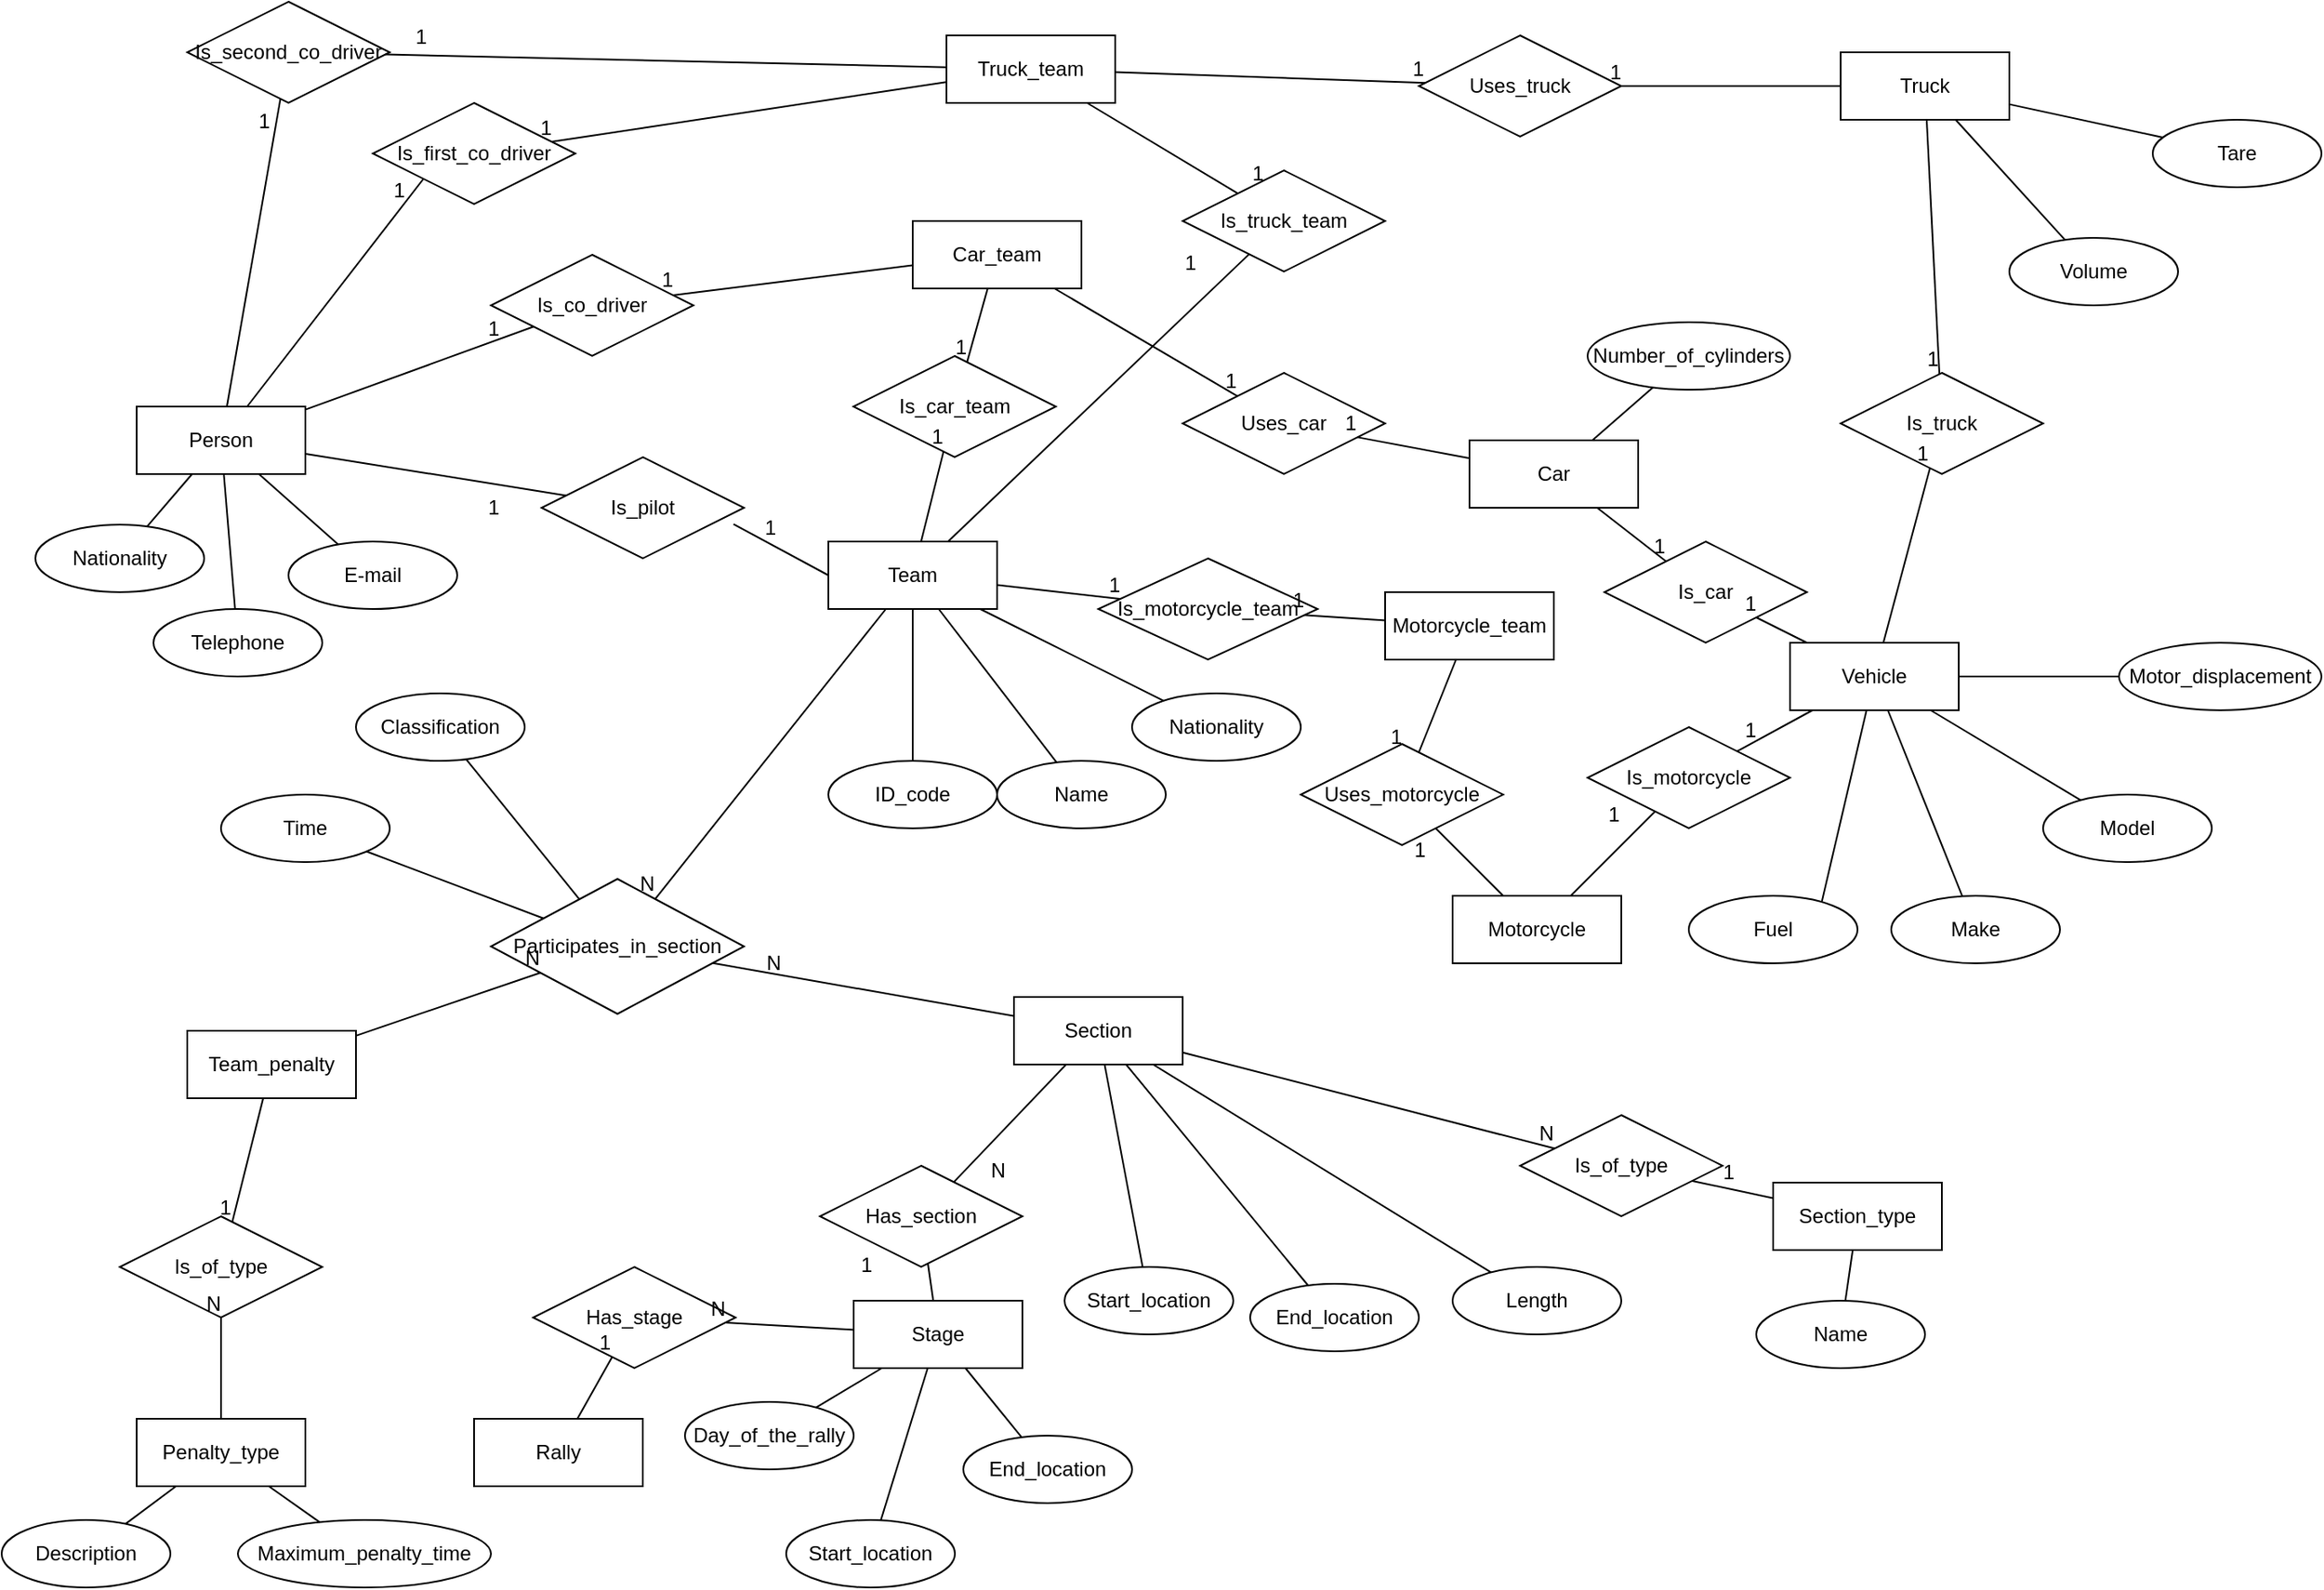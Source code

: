 <mxfile version="20.5.1" type="device"><diagram id="R2lEEEUBdFMjLlhIrx00" name="Page-1"><mxGraphModel dx="2420" dy="1057" grid="1" gridSize="10" guides="1" tooltips="1" connect="1" arrows="1" fold="1" page="1" pageScale="1" pageWidth="850" pageHeight="1100" math="0" shadow="0" extFonts="Permanent Marker^https://fonts.googleapis.com/css?family=Permanent+Marker"><root><mxCell id="0"/><mxCell id="1" parent="0"/><mxCell id="WvbXsE4TF2cSyvyN0HHQ-4" value="Team" style="whiteSpace=wrap;html=1;align=center;" parent="1" vertex="1"><mxGeometry x="-360" y="350" width="100" height="40" as="geometry"/></mxCell><mxCell id="WvbXsE4TF2cSyvyN0HHQ-5" value="ID_code" style="ellipse;whiteSpace=wrap;html=1;align=center;" parent="1" vertex="1"><mxGeometry x="-360" y="480" width="100" height="40" as="geometry"/></mxCell><mxCell id="WvbXsE4TF2cSyvyN0HHQ-6" value="" style="endArrow=none;html=1;rounded=0;" parent="1" source="WvbXsE4TF2cSyvyN0HHQ-4" target="WvbXsE4TF2cSyvyN0HHQ-5" edge="1"><mxGeometry relative="1" as="geometry"><mxPoint x="-284.85" y="480" as="sourcePoint"/><mxPoint x="-429.997" y="590.903" as="targetPoint"/></mxGeometry></mxCell><mxCell id="WvbXsE4TF2cSyvyN0HHQ-7" value="Name" style="ellipse;whiteSpace=wrap;html=1;align=center;" parent="1" vertex="1"><mxGeometry x="-260" y="480" width="100" height="40" as="geometry"/></mxCell><mxCell id="WvbXsE4TF2cSyvyN0HHQ-8" value="Nationality" style="ellipse;whiteSpace=wrap;html=1;align=center;" parent="1" vertex="1"><mxGeometry x="-180" y="440" width="100" height="40" as="geometry"/></mxCell><mxCell id="WvbXsE4TF2cSyvyN0HHQ-9" value="" style="endArrow=none;html=1;rounded=0;" parent="1" source="WvbXsE4TF2cSyvyN0HHQ-4" target="WvbXsE4TF2cSyvyN0HHQ-7" edge="1"><mxGeometry relative="1" as="geometry"><mxPoint x="-94.85" y="530" as="sourcePoint"/><mxPoint x="65.15" y="530" as="targetPoint"/></mxGeometry></mxCell><mxCell id="WvbXsE4TF2cSyvyN0HHQ-10" value="" style="endArrow=none;html=1;rounded=0;" parent="1" source="WvbXsE4TF2cSyvyN0HHQ-4" target="WvbXsE4TF2cSyvyN0HHQ-8" edge="1"><mxGeometry relative="1" as="geometry"><mxPoint x="-94.85" y="530" as="sourcePoint"/><mxPoint x="-96.303" y="591.934" as="targetPoint"/></mxGeometry></mxCell><mxCell id="WvbXsE4TF2cSyvyN0HHQ-20" value="Vehicle" style="whiteSpace=wrap;html=1;align=center;" parent="1" vertex="1"><mxGeometry x="210" y="410" width="100" height="40" as="geometry"/></mxCell><mxCell id="WvbXsE4TF2cSyvyN0HHQ-21" value="Make" style="ellipse;whiteSpace=wrap;html=1;align=center;" parent="1" vertex="1"><mxGeometry x="270" y="560" width="100" height="40" as="geometry"/></mxCell><mxCell id="WvbXsE4TF2cSyvyN0HHQ-23" value="Model" style="ellipse;whiteSpace=wrap;html=1;align=center;" parent="1" vertex="1"><mxGeometry x="360" y="500" width="100" height="40" as="geometry"/></mxCell><mxCell id="WvbXsE4TF2cSyvyN0HHQ-24" value="Motor_displacement" style="ellipse;whiteSpace=wrap;html=1;align=center;" parent="1" vertex="1"><mxGeometry x="405" y="410" width="120" height="40" as="geometry"/></mxCell><mxCell id="WvbXsE4TF2cSyvyN0HHQ-26" value="Fuel&lt;br&gt;" style="ellipse;whiteSpace=wrap;html=1;align=center;" parent="1" vertex="1"><mxGeometry x="150" y="560" width="100" height="40" as="geometry"/></mxCell><mxCell id="WvbXsE4TF2cSyvyN0HHQ-28" value="" style="endArrow=none;html=1;rounded=0;exitX=0.789;exitY=0.083;exitDx=0;exitDy=0;exitPerimeter=0;" parent="1" source="WvbXsE4TF2cSyvyN0HHQ-26" target="WvbXsE4TF2cSyvyN0HHQ-20" edge="1"><mxGeometry relative="1" as="geometry"><mxPoint x="-415.15" y="610" as="sourcePoint"/><mxPoint x="-365.15" y="720" as="targetPoint"/></mxGeometry></mxCell><mxCell id="WvbXsE4TF2cSyvyN0HHQ-29" value="" style="endArrow=none;html=1;rounded=0;" parent="1" source="WvbXsE4TF2cSyvyN0HHQ-20" target="WvbXsE4TF2cSyvyN0HHQ-21" edge="1"><mxGeometry relative="1" as="geometry"><mxPoint x="-415.15" y="610" as="sourcePoint"/><mxPoint x="-255.15" y="610" as="targetPoint"/></mxGeometry></mxCell><mxCell id="WvbXsE4TF2cSyvyN0HHQ-31" value="" style="endArrow=none;html=1;rounded=0;" parent="1" source="WvbXsE4TF2cSyvyN0HHQ-20" target="WvbXsE4TF2cSyvyN0HHQ-23" edge="1"><mxGeometry relative="1" as="geometry"><mxPoint x="-415.15" y="610" as="sourcePoint"/><mxPoint x="-255.15" y="610" as="targetPoint"/></mxGeometry></mxCell><mxCell id="WvbXsE4TF2cSyvyN0HHQ-33" value="" style="endArrow=none;html=1;rounded=0;" parent="1" source="WvbXsE4TF2cSyvyN0HHQ-20" target="WvbXsE4TF2cSyvyN0HHQ-24" edge="1"><mxGeometry relative="1" as="geometry"><mxPoint x="-415.15" y="610" as="sourcePoint"/><mxPoint x="-255.15" y="610" as="targetPoint"/></mxGeometry></mxCell><mxCell id="WvbXsE4TF2cSyvyN0HHQ-39" value="Truck" style="whiteSpace=wrap;html=1;align=center;" parent="1" vertex="1"><mxGeometry x="240" y="60" width="100" height="40" as="geometry"/></mxCell><mxCell id="WvbXsE4TF2cSyvyN0HHQ-40" value="Tare" style="ellipse;whiteSpace=wrap;html=1;align=center;" parent="1" vertex="1"><mxGeometry x="425" y="100" width="100" height="40" as="geometry"/></mxCell><mxCell id="WvbXsE4TF2cSyvyN0HHQ-41" value="Volume" style="ellipse;whiteSpace=wrap;html=1;align=center;" parent="1" vertex="1"><mxGeometry x="340" y="170" width="100" height="40" as="geometry"/></mxCell><mxCell id="WvbXsE4TF2cSyvyN0HHQ-42" value="" style="endArrow=none;html=1;rounded=0;" parent="1" source="WvbXsE4TF2cSyvyN0HHQ-39" target="WvbXsE4TF2cSyvyN0HHQ-40" edge="1"><mxGeometry relative="1" as="geometry"><mxPoint x="-160" y="610" as="sourcePoint"/><mxPoint y="610" as="targetPoint"/></mxGeometry></mxCell><mxCell id="WvbXsE4TF2cSyvyN0HHQ-43" value="" style="endArrow=none;html=1;rounded=0;" parent="1" source="WvbXsE4TF2cSyvyN0HHQ-41" target="WvbXsE4TF2cSyvyN0HHQ-39" edge="1"><mxGeometry relative="1" as="geometry"><mxPoint x="-160" y="610" as="sourcePoint"/><mxPoint y="610" as="targetPoint"/></mxGeometry></mxCell><mxCell id="WvbXsE4TF2cSyvyN0HHQ-44" value="Car" style="whiteSpace=wrap;html=1;align=center;" parent="1" vertex="1"><mxGeometry x="20" y="290" width="100" height="40" as="geometry"/></mxCell><mxCell id="WvbXsE4TF2cSyvyN0HHQ-45" value="Number_of_cylinders" style="ellipse;whiteSpace=wrap;html=1;align=center;" parent="1" vertex="1"><mxGeometry x="90" y="220" width="120" height="40" as="geometry"/></mxCell><mxCell id="WvbXsE4TF2cSyvyN0HHQ-47" value="" style="endArrow=none;html=1;rounded=0;" parent="1" source="WvbXsE4TF2cSyvyN0HHQ-44" target="WvbXsE4TF2cSyvyN0HHQ-45" edge="1"><mxGeometry relative="1" as="geometry"><mxPoint x="-940" y="600" as="sourcePoint"/><mxPoint x="-780" y="600" as="targetPoint"/></mxGeometry></mxCell><mxCell id="WvbXsE4TF2cSyvyN0HHQ-48" value="Is_car" style="shape=rhombus;perimeter=rhombusPerimeter;whiteSpace=wrap;html=1;align=center;" parent="1" vertex="1"><mxGeometry x="100" y="350" width="120" height="60" as="geometry"/></mxCell><mxCell id="WvbXsE4TF2cSyvyN0HHQ-52" value="" style="endArrow=none;html=1;rounded=0;" parent="1" source="WvbXsE4TF2cSyvyN0HHQ-20" target="WvbXsE4TF2cSyvyN0HHQ-48" edge="1"><mxGeometry relative="1" as="geometry"><mxPoint x="-420" y="690" as="sourcePoint"/><mxPoint x="-260" y="690" as="targetPoint"/></mxGeometry></mxCell><mxCell id="WvbXsE4TF2cSyvyN0HHQ-53" value="1" style="resizable=0;html=1;align=right;verticalAlign=bottom;" parent="WvbXsE4TF2cSyvyN0HHQ-52" connectable="0" vertex="1"><mxGeometry x="1" relative="1" as="geometry"/></mxCell><mxCell id="WvbXsE4TF2cSyvyN0HHQ-54" value="" style="endArrow=none;html=1;rounded=0;" parent="1" source="WvbXsE4TF2cSyvyN0HHQ-44" target="WvbXsE4TF2cSyvyN0HHQ-48" edge="1"><mxGeometry relative="1" as="geometry"><mxPoint x="-420" y="690" as="sourcePoint"/><mxPoint x="-600" y="730" as="targetPoint"/></mxGeometry></mxCell><mxCell id="WvbXsE4TF2cSyvyN0HHQ-55" value="1" style="resizable=0;html=1;align=right;verticalAlign=bottom;" parent="WvbXsE4TF2cSyvyN0HHQ-54" connectable="0" vertex="1"><mxGeometry x="1" relative="1" as="geometry"/></mxCell><mxCell id="WvbXsE4TF2cSyvyN0HHQ-58" value="Is_truck" style="shape=rhombus;perimeter=rhombusPerimeter;whiteSpace=wrap;html=1;align=center;" parent="1" vertex="1"><mxGeometry x="240" y="250" width="120" height="60" as="geometry"/></mxCell><mxCell id="WvbXsE4TF2cSyvyN0HHQ-59" value="" style="endArrow=none;html=1;rounded=0;" parent="1" source="WvbXsE4TF2cSyvyN0HHQ-20" target="WvbXsE4TF2cSyvyN0HHQ-58" edge="1"><mxGeometry relative="1" as="geometry"><mxPoint x="-420" y="690" as="sourcePoint"/><mxPoint x="-260" y="690" as="targetPoint"/></mxGeometry></mxCell><mxCell id="WvbXsE4TF2cSyvyN0HHQ-60" value="1" style="resizable=0;html=1;align=right;verticalAlign=bottom;" parent="WvbXsE4TF2cSyvyN0HHQ-59" connectable="0" vertex="1"><mxGeometry x="1" relative="1" as="geometry"/></mxCell><mxCell id="WvbXsE4TF2cSyvyN0HHQ-61" value="" style="endArrow=none;html=1;rounded=0;" parent="1" source="WvbXsE4TF2cSyvyN0HHQ-39" target="WvbXsE4TF2cSyvyN0HHQ-58" edge="1"><mxGeometry relative="1" as="geometry"><mxPoint x="-420" y="690" as="sourcePoint"/><mxPoint x="-260" y="690" as="targetPoint"/></mxGeometry></mxCell><mxCell id="WvbXsE4TF2cSyvyN0HHQ-62" value="1" style="resizable=0;html=1;align=right;verticalAlign=bottom;" parent="WvbXsE4TF2cSyvyN0HHQ-61" connectable="0" vertex="1"><mxGeometry x="1" relative="1" as="geometry"/></mxCell><mxCell id="WvbXsE4TF2cSyvyN0HHQ-63" value="Person" style="whiteSpace=wrap;html=1;align=center;" parent="1" vertex="1"><mxGeometry x="-770" y="270" width="100" height="40" as="geometry"/></mxCell><mxCell id="WvbXsE4TF2cSyvyN0HHQ-64" value="Nationality" style="ellipse;whiteSpace=wrap;html=1;align=center;" parent="1" vertex="1"><mxGeometry x="-830" y="340" width="100" height="40" as="geometry"/></mxCell><mxCell id="WvbXsE4TF2cSyvyN0HHQ-65" value="Telephone" style="ellipse;whiteSpace=wrap;html=1;align=center;" parent="1" vertex="1"><mxGeometry x="-760" y="390" width="100" height="40" as="geometry"/></mxCell><mxCell id="WvbXsE4TF2cSyvyN0HHQ-66" value="E-mail" style="ellipse;whiteSpace=wrap;html=1;align=center;" parent="1" vertex="1"><mxGeometry x="-680" y="350" width="100" height="40" as="geometry"/></mxCell><mxCell id="WvbXsE4TF2cSyvyN0HHQ-67" value="" style="endArrow=none;html=1;rounded=0;" parent="1" source="WvbXsE4TF2cSyvyN0HHQ-63" target="WvbXsE4TF2cSyvyN0HHQ-64" edge="1"><mxGeometry relative="1" as="geometry"><mxPoint x="-420" y="690" as="sourcePoint"/><mxPoint x="-260" y="690" as="targetPoint"/></mxGeometry></mxCell><mxCell id="WvbXsE4TF2cSyvyN0HHQ-68" value="" style="endArrow=none;html=1;rounded=0;" parent="1" source="WvbXsE4TF2cSyvyN0HHQ-63" target="WvbXsE4TF2cSyvyN0HHQ-65" edge="1"><mxGeometry relative="1" as="geometry"><mxPoint x="-420" y="690" as="sourcePoint"/><mxPoint x="-260" y="690" as="targetPoint"/></mxGeometry></mxCell><mxCell id="WvbXsE4TF2cSyvyN0HHQ-71" value="" style="endArrow=none;html=1;rounded=0;" parent="1" source="WvbXsE4TF2cSyvyN0HHQ-63" target="WvbXsE4TF2cSyvyN0HHQ-66" edge="1"><mxGeometry relative="1" as="geometry"><mxPoint x="-420" y="690" as="sourcePoint"/><mxPoint x="-260" y="690" as="targetPoint"/></mxGeometry></mxCell><mxCell id="WvbXsE4TF2cSyvyN0HHQ-72" value="Is_pilot" style="shape=rhombus;perimeter=rhombusPerimeter;whiteSpace=wrap;html=1;align=center;" parent="1" vertex="1"><mxGeometry x="-530" y="300" width="120" height="60" as="geometry"/></mxCell><mxCell id="WvbXsE4TF2cSyvyN0HHQ-73" value="" style="endArrow=none;html=1;rounded=0;" parent="1" source="WvbXsE4TF2cSyvyN0HHQ-63" target="WvbXsE4TF2cSyvyN0HHQ-72" edge="1"><mxGeometry relative="1" as="geometry"><mxPoint x="-420" y="570" as="sourcePoint"/><mxPoint x="-260" y="570" as="targetPoint"/></mxGeometry></mxCell><mxCell id="WvbXsE4TF2cSyvyN0HHQ-74" value="1" style="resizable=0;html=1;align=right;verticalAlign=bottom;" parent="WvbXsE4TF2cSyvyN0HHQ-73" connectable="0" vertex="1"><mxGeometry x="1" relative="1" as="geometry"><mxPoint x="-39" y="16" as="offset"/></mxGeometry></mxCell><mxCell id="WvbXsE4TF2cSyvyN0HHQ-80" value="Car_team" style="whiteSpace=wrap;html=1;align=center;" parent="1" vertex="1"><mxGeometry x="-310.0" y="160" width="100" height="40" as="geometry"/></mxCell><mxCell id="WvbXsE4TF2cSyvyN0HHQ-81" value="Truck_team" style="whiteSpace=wrap;html=1;align=center;" parent="1" vertex="1"><mxGeometry x="-290" y="50" width="100" height="40" as="geometry"/></mxCell><mxCell id="WvbXsE4TF2cSyvyN0HHQ-83" value="" style="endArrow=none;html=1;rounded=0;entryX=0.948;entryY=0.661;entryDx=0;entryDy=0;entryPerimeter=0;exitX=0;exitY=0.5;exitDx=0;exitDy=0;" parent="1" source="WvbXsE4TF2cSyvyN0HHQ-4" target="WvbXsE4TF2cSyvyN0HHQ-72" edge="1"><mxGeometry relative="1" as="geometry"><mxPoint x="-300" y="400" as="sourcePoint"/><mxPoint x="-140" y="400" as="targetPoint"/></mxGeometry></mxCell><mxCell id="WvbXsE4TF2cSyvyN0HHQ-84" value="1" style="resizable=0;html=1;align=right;verticalAlign=bottom;" parent="WvbXsE4TF2cSyvyN0HHQ-83" connectable="0" vertex="1"><mxGeometry x="1" relative="1" as="geometry"><mxPoint x="26" y="11" as="offset"/></mxGeometry></mxCell><mxCell id="WvbXsE4TF2cSyvyN0HHQ-86" value="Is_car_team" style="shape=rhombus;perimeter=rhombusPerimeter;whiteSpace=wrap;html=1;align=center;" parent="1" vertex="1"><mxGeometry x="-345.15" y="240" width="120" height="60" as="geometry"/></mxCell><mxCell id="WvbXsE4TF2cSyvyN0HHQ-87" value="Is_truck_team" style="shape=rhombus;perimeter=rhombusPerimeter;whiteSpace=wrap;html=1;align=center;" parent="1" vertex="1"><mxGeometry x="-150" y="130" width="120" height="60" as="geometry"/></mxCell><mxCell id="WvbXsE4TF2cSyvyN0HHQ-88" value="" style="endArrow=none;html=1;rounded=0;" parent="1" source="WvbXsE4TF2cSyvyN0HHQ-80" target="WvbXsE4TF2cSyvyN0HHQ-86" edge="1"><mxGeometry relative="1" as="geometry"><mxPoint x="-410" y="420" as="sourcePoint"/><mxPoint x="-230" y="330" as="targetPoint"/></mxGeometry></mxCell><mxCell id="WvbXsE4TF2cSyvyN0HHQ-89" value="1" style="resizable=0;html=1;align=right;verticalAlign=bottom;" parent="WvbXsE4TF2cSyvyN0HHQ-88" connectable="0" vertex="1"><mxGeometry x="1" relative="1" as="geometry"/></mxCell><mxCell id="WvbXsE4TF2cSyvyN0HHQ-92" value="" style="endArrow=none;html=1;rounded=0;" parent="1" source="WvbXsE4TF2cSyvyN0HHQ-81" target="WvbXsE4TF2cSyvyN0HHQ-87" edge="1"><mxGeometry relative="1" as="geometry"><mxPoint x="-410" y="420" as="sourcePoint"/><mxPoint x="-250" y="420" as="targetPoint"/></mxGeometry></mxCell><mxCell id="WvbXsE4TF2cSyvyN0HHQ-93" value="1" style="resizable=0;html=1;align=right;verticalAlign=bottom;" parent="WvbXsE4TF2cSyvyN0HHQ-92" connectable="0" vertex="1"><mxGeometry x="1" relative="1" as="geometry"><mxPoint x="16" y="-3" as="offset"/></mxGeometry></mxCell><mxCell id="WvbXsE4TF2cSyvyN0HHQ-98" value="" style="endArrow=none;html=1;rounded=0;" parent="1" source="WvbXsE4TF2cSyvyN0HHQ-4" target="WvbXsE4TF2cSyvyN0HHQ-86" edge="1"><mxGeometry relative="1" as="geometry"><mxPoint x="-410" y="420" as="sourcePoint"/><mxPoint x="-250" y="420" as="targetPoint"/></mxGeometry></mxCell><mxCell id="WvbXsE4TF2cSyvyN0HHQ-99" value="1" style="resizable=0;html=1;align=right;verticalAlign=bottom;" parent="WvbXsE4TF2cSyvyN0HHQ-98" connectable="0" vertex="1"><mxGeometry x="1" relative="1" as="geometry"/></mxCell><mxCell id="WvbXsE4TF2cSyvyN0HHQ-100" value="" style="endArrow=none;html=1;rounded=0;" parent="1" source="WvbXsE4TF2cSyvyN0HHQ-4" target="WvbXsE4TF2cSyvyN0HHQ-87" edge="1"><mxGeometry relative="1" as="geometry"><mxPoint x="-410" y="420" as="sourcePoint"/><mxPoint x="-250" y="420" as="targetPoint"/></mxGeometry></mxCell><mxCell id="WvbXsE4TF2cSyvyN0HHQ-101" value="1" style="resizable=0;html=1;align=right;verticalAlign=bottom;" parent="WvbXsE4TF2cSyvyN0HHQ-100" connectable="0" vertex="1"><mxGeometry x="1" relative="1" as="geometry"><mxPoint x="-31" y="14" as="offset"/></mxGeometry></mxCell><mxCell id="WvbXsE4TF2cSyvyN0HHQ-102" value="Is_co_driver" style="shape=rhombus;perimeter=rhombusPerimeter;whiteSpace=wrap;html=1;align=center;" parent="1" vertex="1"><mxGeometry x="-560" y="180" width="120" height="60" as="geometry"/></mxCell><mxCell id="WvbXsE4TF2cSyvyN0HHQ-103" value="" style="endArrow=none;html=1;rounded=0;" parent="1" source="WvbXsE4TF2cSyvyN0HHQ-63" target="WvbXsE4TF2cSyvyN0HHQ-102" edge="1"><mxGeometry relative="1" as="geometry"><mxPoint x="-410" y="420" as="sourcePoint"/><mxPoint x="-250" y="420" as="targetPoint"/></mxGeometry></mxCell><mxCell id="WvbXsE4TF2cSyvyN0HHQ-104" value="1" style="resizable=0;html=1;align=right;verticalAlign=bottom;" parent="WvbXsE4TF2cSyvyN0HHQ-103" connectable="0" vertex="1"><mxGeometry x="1" relative="1" as="geometry"><mxPoint x="-20" y="10" as="offset"/></mxGeometry></mxCell><mxCell id="WvbXsE4TF2cSyvyN0HHQ-105" value="" style="endArrow=none;html=1;rounded=0;" parent="1" source="WvbXsE4TF2cSyvyN0HHQ-80" target="WvbXsE4TF2cSyvyN0HHQ-102" edge="1"><mxGeometry relative="1" as="geometry"><mxPoint x="-410" y="420" as="sourcePoint"/><mxPoint x="-250" y="420" as="targetPoint"/></mxGeometry></mxCell><mxCell id="WvbXsE4TF2cSyvyN0HHQ-106" value="1" style="resizable=0;html=1;align=right;verticalAlign=bottom;" parent="WvbXsE4TF2cSyvyN0HHQ-105" connectable="0" vertex="1"><mxGeometry x="1" relative="1" as="geometry"/></mxCell><mxCell id="WvbXsE4TF2cSyvyN0HHQ-107" value="Is_first_co_driver" style="shape=rhombus;perimeter=rhombusPerimeter;whiteSpace=wrap;html=1;align=center;" parent="1" vertex="1"><mxGeometry x="-630" y="90" width="120" height="60" as="geometry"/></mxCell><mxCell id="WvbXsE4TF2cSyvyN0HHQ-108" value="" style="endArrow=none;html=1;rounded=0;" parent="1" source="WvbXsE4TF2cSyvyN0HHQ-81" target="WvbXsE4TF2cSyvyN0HHQ-107" edge="1"><mxGeometry relative="1" as="geometry"><mxPoint x="-410" y="300" as="sourcePoint"/><mxPoint x="-250" y="300" as="targetPoint"/></mxGeometry></mxCell><mxCell id="WvbXsE4TF2cSyvyN0HHQ-109" value="1" style="resizable=0;html=1;align=right;verticalAlign=bottom;" parent="WvbXsE4TF2cSyvyN0HHQ-108" connectable="0" vertex="1"><mxGeometry x="1" relative="1" as="geometry"/></mxCell><mxCell id="WvbXsE4TF2cSyvyN0HHQ-110" value="Is_second_co_driver" style="shape=rhombus;perimeter=rhombusPerimeter;whiteSpace=wrap;html=1;align=center;" parent="1" vertex="1"><mxGeometry x="-740" y="30" width="120" height="60" as="geometry"/></mxCell><mxCell id="WvbXsE4TF2cSyvyN0HHQ-111" value="" style="endArrow=none;html=1;rounded=0;entryX=0;entryY=1;entryDx=0;entryDy=0;" parent="1" source="WvbXsE4TF2cSyvyN0HHQ-63" target="WvbXsE4TF2cSyvyN0HHQ-107" edge="1"><mxGeometry relative="1" as="geometry"><mxPoint x="-410" y="300" as="sourcePoint"/><mxPoint x="-250" y="300" as="targetPoint"/></mxGeometry></mxCell><mxCell id="WvbXsE4TF2cSyvyN0HHQ-112" value="1" style="resizable=0;html=1;align=right;verticalAlign=bottom;" parent="WvbXsE4TF2cSyvyN0HHQ-111" connectable="0" vertex="1"><mxGeometry x="1" relative="1" as="geometry"><mxPoint x="-10" y="15" as="offset"/></mxGeometry></mxCell><mxCell id="WvbXsE4TF2cSyvyN0HHQ-113" value="" style="endArrow=none;html=1;rounded=0;" parent="1" source="WvbXsE4TF2cSyvyN0HHQ-63" target="WvbXsE4TF2cSyvyN0HHQ-110" edge="1"><mxGeometry relative="1" as="geometry"><mxPoint x="-490" y="250" as="sourcePoint"/><mxPoint x="-330" y="250" as="targetPoint"/></mxGeometry></mxCell><mxCell id="WvbXsE4TF2cSyvyN0HHQ-114" value="1" style="resizable=0;html=1;align=right;verticalAlign=bottom;" parent="WvbXsE4TF2cSyvyN0HHQ-113" connectable="0" vertex="1"><mxGeometry x="1" relative="1" as="geometry"><mxPoint x="-6" y="22" as="offset"/></mxGeometry></mxCell><mxCell id="WvbXsE4TF2cSyvyN0HHQ-115" value="" style="endArrow=none;html=1;rounded=0;" parent="1" source="WvbXsE4TF2cSyvyN0HHQ-81" target="WvbXsE4TF2cSyvyN0HHQ-110" edge="1"><mxGeometry relative="1" as="geometry"><mxPoint x="-490" y="250" as="sourcePoint"/><mxPoint x="-330" y="250" as="targetPoint"/></mxGeometry></mxCell><mxCell id="WvbXsE4TF2cSyvyN0HHQ-116" value="1" style="resizable=0;html=1;align=right;verticalAlign=bottom;" parent="WvbXsE4TF2cSyvyN0HHQ-115" connectable="0" vertex="1"><mxGeometry x="1" relative="1" as="geometry"><mxPoint x="25" y="-2" as="offset"/></mxGeometry></mxCell><mxCell id="WvbXsE4TF2cSyvyN0HHQ-118" value="Motorcycle_team" style="whiteSpace=wrap;html=1;align=center;" parent="1" vertex="1"><mxGeometry x="-30" y="380" width="100" height="40" as="geometry"/></mxCell><mxCell id="WvbXsE4TF2cSyvyN0HHQ-119" value="Is_motorcycle_team" style="shape=rhombus;perimeter=rhombusPerimeter;whiteSpace=wrap;html=1;align=center;" parent="1" vertex="1"><mxGeometry x="-200" y="360" width="130" height="60" as="geometry"/></mxCell><mxCell id="WvbXsE4TF2cSyvyN0HHQ-120" value="" style="endArrow=none;html=1;rounded=0;" parent="1" source="WvbXsE4TF2cSyvyN0HHQ-4" target="WvbXsE4TF2cSyvyN0HHQ-119" edge="1"><mxGeometry relative="1" as="geometry"><mxPoint x="-620" y="490" as="sourcePoint"/><mxPoint x="-460" y="490" as="targetPoint"/></mxGeometry></mxCell><mxCell id="WvbXsE4TF2cSyvyN0HHQ-121" value="1" style="resizable=0;html=1;align=right;verticalAlign=bottom;" parent="WvbXsE4TF2cSyvyN0HHQ-120" connectable="0" vertex="1"><mxGeometry x="1" relative="1" as="geometry"/></mxCell><mxCell id="WvbXsE4TF2cSyvyN0HHQ-122" value="" style="endArrow=none;html=1;rounded=0;" parent="1" source="WvbXsE4TF2cSyvyN0HHQ-118" target="WvbXsE4TF2cSyvyN0HHQ-119" edge="1"><mxGeometry relative="1" as="geometry"><mxPoint x="-620" y="490" as="sourcePoint"/><mxPoint x="-460" y="490" as="targetPoint"/></mxGeometry></mxCell><mxCell id="WvbXsE4TF2cSyvyN0HHQ-123" value="1" style="resizable=0;html=1;align=right;verticalAlign=bottom;" parent="WvbXsE4TF2cSyvyN0HHQ-122" connectable="0" vertex="1"><mxGeometry x="1" relative="1" as="geometry"/></mxCell><mxCell id="WvbXsE4TF2cSyvyN0HHQ-124" value="Motorcycle" style="whiteSpace=wrap;html=1;align=center;" parent="1" vertex="1"><mxGeometry x="10" y="560" width="100" height="40" as="geometry"/></mxCell><mxCell id="WvbXsE4TF2cSyvyN0HHQ-129" value="Is_motorcycle" style="shape=rhombus;perimeter=rhombusPerimeter;whiteSpace=wrap;html=1;align=center;" parent="1" vertex="1"><mxGeometry x="90" y="460" width="120" height="60" as="geometry"/></mxCell><mxCell id="WvbXsE4TF2cSyvyN0HHQ-130" value="" style="endArrow=none;html=1;rounded=0;" parent="1" source="WvbXsE4TF2cSyvyN0HHQ-20" target="WvbXsE4TF2cSyvyN0HHQ-129" edge="1"><mxGeometry relative="1" as="geometry"><mxPoint x="-340" y="410" as="sourcePoint"/><mxPoint x="-180" y="410" as="targetPoint"/></mxGeometry></mxCell><mxCell id="WvbXsE4TF2cSyvyN0HHQ-131" value="1" style="resizable=0;html=1;align=right;verticalAlign=bottom;" parent="WvbXsE4TF2cSyvyN0HHQ-130" connectable="0" vertex="1"><mxGeometry x="1" relative="1" as="geometry"><mxPoint x="12" y="-4" as="offset"/></mxGeometry></mxCell><mxCell id="WvbXsE4TF2cSyvyN0HHQ-132" value="" style="endArrow=none;html=1;rounded=0;" parent="1" source="WvbXsE4TF2cSyvyN0HHQ-124" target="WvbXsE4TF2cSyvyN0HHQ-129" edge="1"><mxGeometry relative="1" as="geometry"><mxPoint x="-340" y="410" as="sourcePoint"/><mxPoint x="-180" y="410" as="targetPoint"/></mxGeometry></mxCell><mxCell id="WvbXsE4TF2cSyvyN0HHQ-133" value="1" style="resizable=0;html=1;align=right;verticalAlign=bottom;" parent="WvbXsE4TF2cSyvyN0HHQ-132" connectable="0" vertex="1"><mxGeometry x="1" relative="1" as="geometry"><mxPoint x="-20" y="10" as="offset"/></mxGeometry></mxCell><mxCell id="WvbXsE4TF2cSyvyN0HHQ-134" value="Uses_motorcycle" style="shape=rhombus;perimeter=rhombusPerimeter;whiteSpace=wrap;html=1;align=center;" parent="1" vertex="1"><mxGeometry x="-80" y="470" width="120" height="60" as="geometry"/></mxCell><mxCell id="WvbXsE4TF2cSyvyN0HHQ-136" value="" style="endArrow=none;html=1;rounded=0;" parent="1" source="WvbXsE4TF2cSyvyN0HHQ-124" target="WvbXsE4TF2cSyvyN0HHQ-134" edge="1"><mxGeometry relative="1" as="geometry"><mxPoint x="-470" y="460" as="sourcePoint"/><mxPoint x="-310" y="460" as="targetPoint"/></mxGeometry></mxCell><mxCell id="WvbXsE4TF2cSyvyN0HHQ-137" value="1" style="resizable=0;html=1;align=right;verticalAlign=bottom;" parent="WvbXsE4TF2cSyvyN0HHQ-136" connectable="0" vertex="1"><mxGeometry x="1" relative="1" as="geometry"><mxPoint x="-6" y="21" as="offset"/></mxGeometry></mxCell><mxCell id="WvbXsE4TF2cSyvyN0HHQ-138" value="" style="endArrow=none;html=1;rounded=0;" parent="1" source="WvbXsE4TF2cSyvyN0HHQ-118" target="WvbXsE4TF2cSyvyN0HHQ-134" edge="1"><mxGeometry relative="1" as="geometry"><mxPoint x="-280" y="460" as="sourcePoint"/><mxPoint x="-120" y="460" as="targetPoint"/></mxGeometry></mxCell><mxCell id="WvbXsE4TF2cSyvyN0HHQ-139" value="1" style="resizable=0;html=1;align=right;verticalAlign=bottom;" parent="WvbXsE4TF2cSyvyN0HHQ-138" connectable="0" vertex="1"><mxGeometry x="1" relative="1" as="geometry"><mxPoint x="-10" as="offset"/></mxGeometry></mxCell><mxCell id="WvbXsE4TF2cSyvyN0HHQ-142" value="Uses_car" style="shape=rhombus;perimeter=rhombusPerimeter;whiteSpace=wrap;html=1;align=center;" parent="1" vertex="1"><mxGeometry x="-150" y="250" width="120" height="60" as="geometry"/></mxCell><mxCell id="WvbXsE4TF2cSyvyN0HHQ-143" value="" style="endArrow=none;html=1;rounded=0;" parent="1" source="WvbXsE4TF2cSyvyN0HHQ-44" target="WvbXsE4TF2cSyvyN0HHQ-142" edge="1"><mxGeometry relative="1" as="geometry"><mxPoint x="-100" y="210" as="sourcePoint"/><mxPoint x="60" y="210" as="targetPoint"/></mxGeometry></mxCell><mxCell id="WvbXsE4TF2cSyvyN0HHQ-144" value="1" style="resizable=0;html=1;align=right;verticalAlign=bottom;" parent="WvbXsE4TF2cSyvyN0HHQ-143" connectable="0" vertex="1"><mxGeometry x="1" relative="1" as="geometry"/></mxCell><mxCell id="WvbXsE4TF2cSyvyN0HHQ-145" value="" style="endArrow=none;html=1;rounded=0;" parent="1" source="WvbXsE4TF2cSyvyN0HHQ-80" target="WvbXsE4TF2cSyvyN0HHQ-142" edge="1"><mxGeometry relative="1" as="geometry"><mxPoint x="-100" y="210" as="sourcePoint"/><mxPoint x="60" y="210" as="targetPoint"/></mxGeometry></mxCell><mxCell id="WvbXsE4TF2cSyvyN0HHQ-146" value="1" style="resizable=0;html=1;align=right;verticalAlign=bottom;" parent="WvbXsE4TF2cSyvyN0HHQ-145" connectable="0" vertex="1"><mxGeometry x="1" relative="1" as="geometry"/></mxCell><mxCell id="WvbXsE4TF2cSyvyN0HHQ-147" value="Uses_truck" style="shape=rhombus;perimeter=rhombusPerimeter;whiteSpace=wrap;html=1;align=center;" parent="1" vertex="1"><mxGeometry x="-10" y="50" width="120" height="60" as="geometry"/></mxCell><mxCell id="WvbXsE4TF2cSyvyN0HHQ-148" value="" style="endArrow=none;html=1;rounded=0;" parent="1" source="WvbXsE4TF2cSyvyN0HHQ-39" target="WvbXsE4TF2cSyvyN0HHQ-147" edge="1"><mxGeometry relative="1" as="geometry"><mxPoint x="-10" y="330" as="sourcePoint"/><mxPoint x="150" y="330" as="targetPoint"/></mxGeometry></mxCell><mxCell id="WvbXsE4TF2cSyvyN0HHQ-149" value="1" style="resizable=0;html=1;align=right;verticalAlign=bottom;" parent="WvbXsE4TF2cSyvyN0HHQ-148" connectable="0" vertex="1"><mxGeometry x="1" relative="1" as="geometry"/></mxCell><mxCell id="WvbXsE4TF2cSyvyN0HHQ-150" value="" style="endArrow=none;html=1;rounded=0;" parent="1" source="WvbXsE4TF2cSyvyN0HHQ-81" target="WvbXsE4TF2cSyvyN0HHQ-147" edge="1"><mxGeometry relative="1" as="geometry"><mxPoint x="-10" y="330" as="sourcePoint"/><mxPoint x="150" y="330" as="targetPoint"/></mxGeometry></mxCell><mxCell id="WvbXsE4TF2cSyvyN0HHQ-151" value="1" style="resizable=0;html=1;align=right;verticalAlign=bottom;" parent="WvbXsE4TF2cSyvyN0HHQ-150" connectable="0" vertex="1"><mxGeometry x="1" relative="1" as="geometry"/></mxCell><mxCell id="WvbXsE4TF2cSyvyN0HHQ-152" value="Rally" style="whiteSpace=wrap;html=1;align=center;" parent="1" vertex="1"><mxGeometry x="-570" y="870" width="100" height="40" as="geometry"/></mxCell><mxCell id="WvbXsE4TF2cSyvyN0HHQ-153" value="Stage" style="whiteSpace=wrap;html=1;align=center;" parent="1" vertex="1"><mxGeometry x="-345" y="800" width="100" height="40" as="geometry"/></mxCell><mxCell id="WvbXsE4TF2cSyvyN0HHQ-156" value="Day_of_the_rally" style="ellipse;whiteSpace=wrap;html=1;align=center;" parent="1" vertex="1"><mxGeometry x="-445" y="860" width="100" height="40" as="geometry"/></mxCell><mxCell id="WvbXsE4TF2cSyvyN0HHQ-158" value="" style="endArrow=none;html=1;rounded=0;" parent="1" source="WvbXsE4TF2cSyvyN0HHQ-153" target="WvbXsE4TF2cSyvyN0HHQ-156" edge="1"><mxGeometry relative="1" as="geometry"><mxPoint x="-105" y="690" as="sourcePoint"/><mxPoint x="55" y="690" as="targetPoint"/></mxGeometry></mxCell><mxCell id="WvbXsE4TF2cSyvyN0HHQ-159" value="Start_location" style="ellipse;whiteSpace=wrap;html=1;align=center;" parent="1" vertex="1"><mxGeometry x="-385" y="930" width="100" height="40" as="geometry"/></mxCell><mxCell id="WvbXsE4TF2cSyvyN0HHQ-160" value="End_location" style="ellipse;whiteSpace=wrap;html=1;align=center;" parent="1" vertex="1"><mxGeometry x="-280" y="880" width="100" height="40" as="geometry"/></mxCell><mxCell id="WvbXsE4TF2cSyvyN0HHQ-162" value="" style="endArrow=none;html=1;rounded=0;" parent="1" source="WvbXsE4TF2cSyvyN0HHQ-153" target="WvbXsE4TF2cSyvyN0HHQ-159" edge="1"><mxGeometry relative="1" as="geometry"><mxPoint x="-105" y="690" as="sourcePoint"/><mxPoint x="55" y="690" as="targetPoint"/></mxGeometry></mxCell><mxCell id="WvbXsE4TF2cSyvyN0HHQ-163" value="" style="endArrow=none;html=1;rounded=0;" parent="1" source="WvbXsE4TF2cSyvyN0HHQ-153" target="WvbXsE4TF2cSyvyN0HHQ-160" edge="1"><mxGeometry relative="1" as="geometry"><mxPoint x="-105" y="690" as="sourcePoint"/><mxPoint x="55" y="690" as="targetPoint"/></mxGeometry></mxCell><mxCell id="WvbXsE4TF2cSyvyN0HHQ-164" value="Section" style="whiteSpace=wrap;html=1;align=center;" parent="1" vertex="1"><mxGeometry x="-250" y="620" width="100" height="40" as="geometry"/></mxCell><mxCell id="WvbXsE4TF2cSyvyN0HHQ-165" value="Section_type" style="whiteSpace=wrap;html=1;align=center;" parent="1" vertex="1"><mxGeometry x="200" y="730" width="100" height="40" as="geometry"/></mxCell><mxCell id="WvbXsE4TF2cSyvyN0HHQ-169" value="Name" style="ellipse;whiteSpace=wrap;html=1;align=center;" parent="1" vertex="1"><mxGeometry x="190" y="800" width="100" height="40" as="geometry"/></mxCell><mxCell id="WvbXsE4TF2cSyvyN0HHQ-170" value="" style="endArrow=none;html=1;rounded=0;" parent="1" source="WvbXsE4TF2cSyvyN0HHQ-169" target="WvbXsE4TF2cSyvyN0HHQ-165" edge="1"><mxGeometry relative="1" as="geometry"><mxPoint x="-240" y="280" as="sourcePoint"/><mxPoint x="-80" y="280" as="targetPoint"/></mxGeometry></mxCell><mxCell id="WvbXsE4TF2cSyvyN0HHQ-171" value="Is_of_type" style="shape=rhombus;perimeter=rhombusPerimeter;whiteSpace=wrap;html=1;align=center;" parent="1" vertex="1"><mxGeometry x="50" y="690" width="120" height="60" as="geometry"/></mxCell><mxCell id="WvbXsE4TF2cSyvyN0HHQ-172" value="" style="endArrow=none;html=1;rounded=0;" parent="1" source="WvbXsE4TF2cSyvyN0HHQ-164" target="WvbXsE4TF2cSyvyN0HHQ-171" edge="1"><mxGeometry relative="1" as="geometry"><mxPoint x="-180" y="480" as="sourcePoint"/><mxPoint x="-20" y="480" as="targetPoint"/></mxGeometry></mxCell><mxCell id="WvbXsE4TF2cSyvyN0HHQ-173" value="N" style="resizable=0;html=1;align=right;verticalAlign=bottom;" parent="WvbXsE4TF2cSyvyN0HHQ-172" connectable="0" vertex="1"><mxGeometry x="1" relative="1" as="geometry"/></mxCell><mxCell id="WvbXsE4TF2cSyvyN0HHQ-174" value="" style="endArrow=none;html=1;rounded=0;" parent="1" source="WvbXsE4TF2cSyvyN0HHQ-165" target="WvbXsE4TF2cSyvyN0HHQ-171" edge="1"><mxGeometry relative="1" as="geometry"><mxPoint x="-240" y="280" as="sourcePoint"/><mxPoint x="-80" y="280" as="targetPoint"/></mxGeometry></mxCell><mxCell id="WvbXsE4TF2cSyvyN0HHQ-175" value="1" style="resizable=0;html=1;align=right;verticalAlign=bottom;" parent="WvbXsE4TF2cSyvyN0HHQ-174" connectable="0" vertex="1"><mxGeometry x="1" relative="1" as="geometry"><mxPoint x="25" y="3" as="offset"/></mxGeometry></mxCell><mxCell id="WvbXsE4TF2cSyvyN0HHQ-176" value="Length" style="ellipse;whiteSpace=wrap;html=1;align=center;" parent="1" vertex="1"><mxGeometry x="10" y="780" width="100" height="40" as="geometry"/></mxCell><mxCell id="WvbXsE4TF2cSyvyN0HHQ-177" value="" style="endArrow=none;html=1;rounded=0;" parent="1" source="WvbXsE4TF2cSyvyN0HHQ-164" target="WvbXsE4TF2cSyvyN0HHQ-176" edge="1"><mxGeometry relative="1" as="geometry"><mxPoint x="-170" y="480" as="sourcePoint"/><mxPoint x="-10" y="480" as="targetPoint"/></mxGeometry></mxCell><mxCell id="WvbXsE4TF2cSyvyN0HHQ-178" value="Start_location" style="ellipse;whiteSpace=wrap;html=1;align=center;" parent="1" vertex="1"><mxGeometry x="-220.0" y="780" width="100" height="40" as="geometry"/></mxCell><mxCell id="WvbXsE4TF2cSyvyN0HHQ-179" value="End_location" style="ellipse;whiteSpace=wrap;html=1;align=center;" parent="1" vertex="1"><mxGeometry x="-110" y="790" width="100" height="40" as="geometry"/></mxCell><mxCell id="WvbXsE4TF2cSyvyN0HHQ-180" value="" style="endArrow=none;html=1;rounded=0;" parent="1" source="WvbXsE4TF2cSyvyN0HHQ-164" target="WvbXsE4TF2cSyvyN0HHQ-179" edge="1"><mxGeometry relative="1" as="geometry"><mxPoint x="-170" y="480" as="sourcePoint"/><mxPoint x="-10" y="480" as="targetPoint"/></mxGeometry></mxCell><mxCell id="WvbXsE4TF2cSyvyN0HHQ-181" value="" style="endArrow=none;html=1;rounded=0;" parent="1" source="WvbXsE4TF2cSyvyN0HHQ-164" target="WvbXsE4TF2cSyvyN0HHQ-178" edge="1"><mxGeometry relative="1" as="geometry"><mxPoint x="-170" y="480" as="sourcePoint"/><mxPoint x="-10" y="480" as="targetPoint"/></mxGeometry></mxCell><mxCell id="WvbXsE4TF2cSyvyN0HHQ-182" value="Has_section" style="shape=rhombus;perimeter=rhombusPerimeter;whiteSpace=wrap;html=1;align=center;" parent="1" vertex="1"><mxGeometry x="-365" y="720" width="120" height="60" as="geometry"/></mxCell><mxCell id="WvbXsE4TF2cSyvyN0HHQ-183" value="" style="endArrow=none;html=1;rounded=0;" parent="1" source="WvbXsE4TF2cSyvyN0HHQ-164" target="WvbXsE4TF2cSyvyN0HHQ-182" edge="1"><mxGeometry relative="1" as="geometry"><mxPoint x="-170" y="480" as="sourcePoint"/><mxPoint x="-10" y="480" as="targetPoint"/></mxGeometry></mxCell><mxCell id="WvbXsE4TF2cSyvyN0HHQ-184" value="N" style="resizable=0;html=1;align=right;verticalAlign=bottom;" parent="WvbXsE4TF2cSyvyN0HHQ-183" connectable="0" vertex="1"><mxGeometry x="1" relative="1" as="geometry"><mxPoint x="31" y="2" as="offset"/></mxGeometry></mxCell><mxCell id="WvbXsE4TF2cSyvyN0HHQ-185" value="" style="endArrow=none;html=1;rounded=0;" parent="1" source="WvbXsE4TF2cSyvyN0HHQ-153" target="WvbXsE4TF2cSyvyN0HHQ-182" edge="1"><mxGeometry relative="1" as="geometry"><mxPoint x="-135" y="570" as="sourcePoint"/><mxPoint x="-374.667" y="692.667" as="targetPoint"/></mxGeometry></mxCell><mxCell id="WvbXsE4TF2cSyvyN0HHQ-186" value="1" style="resizable=0;html=1;align=right;verticalAlign=bottom;" parent="WvbXsE4TF2cSyvyN0HHQ-185" connectable="0" vertex="1"><mxGeometry x="1" relative="1" as="geometry"><mxPoint x="-33" y="9" as="offset"/></mxGeometry></mxCell><mxCell id="WvbXsE4TF2cSyvyN0HHQ-187" value="Has_stage" style="shape=rhombus;perimeter=rhombusPerimeter;whiteSpace=wrap;html=1;align=center;" parent="1" vertex="1"><mxGeometry x="-535" y="780" width="120" height="60" as="geometry"/></mxCell><mxCell id="WvbXsE4TF2cSyvyN0HHQ-189" value="" style="endArrow=none;html=1;rounded=0;" parent="1" source="WvbXsE4TF2cSyvyN0HHQ-152" target="WvbXsE4TF2cSyvyN0HHQ-187" edge="1"><mxGeometry relative="1" as="geometry"><mxPoint x="-315" y="740" as="sourcePoint"/><mxPoint x="-155" y="740" as="targetPoint"/></mxGeometry></mxCell><mxCell id="WvbXsE4TF2cSyvyN0HHQ-190" value="1" style="resizable=0;html=1;align=right;verticalAlign=bottom;" parent="WvbXsE4TF2cSyvyN0HHQ-189" connectable="0" vertex="1"><mxGeometry x="1" relative="1" as="geometry"/></mxCell><mxCell id="WvbXsE4TF2cSyvyN0HHQ-191" value="" style="endArrow=none;html=1;rounded=0;" parent="1" source="WvbXsE4TF2cSyvyN0HHQ-153" target="WvbXsE4TF2cSyvyN0HHQ-187" edge="1"><mxGeometry relative="1" as="geometry"><mxPoint x="-315" y="740" as="sourcePoint"/><mxPoint x="-155" y="740" as="targetPoint"/></mxGeometry></mxCell><mxCell id="WvbXsE4TF2cSyvyN0HHQ-192" value="N" style="resizable=0;html=1;align=right;verticalAlign=bottom;" parent="WvbXsE4TF2cSyvyN0HHQ-191" connectable="0" vertex="1"><mxGeometry x="1" relative="1" as="geometry"/></mxCell><mxCell id="WvbXsE4TF2cSyvyN0HHQ-193" value="Participates_in_section" style="shape=rhombus;perimeter=rhombusPerimeter;whiteSpace=wrap;html=1;align=center;" parent="1" vertex="1"><mxGeometry x="-560" y="550" width="150" height="80" as="geometry"/></mxCell><mxCell id="WvbXsE4TF2cSyvyN0HHQ-194" value="Time" style="ellipse;whiteSpace=wrap;html=1;align=center;" parent="1" vertex="1"><mxGeometry x="-720" y="500" width="100" height="40" as="geometry"/></mxCell><mxCell id="WvbXsE4TF2cSyvyN0HHQ-195" value="" style="endArrow=none;html=1;rounded=0;" parent="1" source="WvbXsE4TF2cSyvyN0HHQ-193" target="WvbXsE4TF2cSyvyN0HHQ-194" edge="1"><mxGeometry relative="1" as="geometry"><mxPoint x="-430" y="590" as="sourcePoint"/><mxPoint x="-270" y="590" as="targetPoint"/></mxGeometry></mxCell><mxCell id="WvbXsE4TF2cSyvyN0HHQ-196" value="Classification" style="ellipse;whiteSpace=wrap;html=1;align=center;" parent="1" vertex="1"><mxGeometry x="-640" y="440" width="100" height="40" as="geometry"/></mxCell><mxCell id="WvbXsE4TF2cSyvyN0HHQ-197" value="" style="endArrow=none;html=1;rounded=0;" parent="1" source="WvbXsE4TF2cSyvyN0HHQ-196" target="WvbXsE4TF2cSyvyN0HHQ-193" edge="1"><mxGeometry relative="1" as="geometry"><mxPoint x="-430" y="590" as="sourcePoint"/><mxPoint x="-270" y="590" as="targetPoint"/></mxGeometry></mxCell><mxCell id="WvbXsE4TF2cSyvyN0HHQ-198" value="Penalty_type" style="whiteSpace=wrap;html=1;align=center;" parent="1" vertex="1"><mxGeometry x="-770" y="870" width="100" height="40" as="geometry"/></mxCell><mxCell id="WvbXsE4TF2cSyvyN0HHQ-199" value="" style="endArrow=none;html=1;rounded=0;" parent="1" source="WvbXsE4TF2cSyvyN0HHQ-4" target="WvbXsE4TF2cSyvyN0HHQ-193" edge="1"><mxGeometry relative="1" as="geometry"><mxPoint x="-310" y="680" as="sourcePoint"/><mxPoint x="-150" y="680" as="targetPoint"/></mxGeometry></mxCell><mxCell id="WvbXsE4TF2cSyvyN0HHQ-200" value="N" style="resizable=0;html=1;align=right;verticalAlign=bottom;" parent="WvbXsE4TF2cSyvyN0HHQ-199" connectable="0" vertex="1"><mxGeometry x="1" relative="1" as="geometry"/></mxCell><mxCell id="WvbXsE4TF2cSyvyN0HHQ-201" value="" style="endArrow=none;html=1;rounded=0;" parent="1" source="WvbXsE4TF2cSyvyN0HHQ-164" target="WvbXsE4TF2cSyvyN0HHQ-193" edge="1"><mxGeometry relative="1" as="geometry"><mxPoint x="-310" y="680" as="sourcePoint"/><mxPoint x="-150" y="680" as="targetPoint"/></mxGeometry></mxCell><mxCell id="WvbXsE4TF2cSyvyN0HHQ-202" value="N" style="resizable=0;html=1;align=right;verticalAlign=bottom;" parent="WvbXsE4TF2cSyvyN0HHQ-201" connectable="0" vertex="1"><mxGeometry x="1" relative="1" as="geometry"><mxPoint x="41" y="9" as="offset"/></mxGeometry></mxCell><mxCell id="WvbXsE4TF2cSyvyN0HHQ-204" value="Description" style="ellipse;whiteSpace=wrap;html=1;align=center;" parent="1" vertex="1"><mxGeometry x="-850" y="930" width="100" height="40" as="geometry"/></mxCell><mxCell id="WvbXsE4TF2cSyvyN0HHQ-205" value="Maximum_penalty_time" style="ellipse;whiteSpace=wrap;html=1;align=center;" parent="1" vertex="1"><mxGeometry x="-710" y="930" width="150" height="40" as="geometry"/></mxCell><mxCell id="WvbXsE4TF2cSyvyN0HHQ-206" value="" style="endArrow=none;html=1;rounded=0;" parent="1" source="WvbXsE4TF2cSyvyN0HHQ-204" target="WvbXsE4TF2cSyvyN0HHQ-198" edge="1"><mxGeometry relative="1" as="geometry"><mxPoint x="-350" y="580" as="sourcePoint"/><mxPoint x="-810" y="880" as="targetPoint"/></mxGeometry></mxCell><mxCell id="WvbXsE4TF2cSyvyN0HHQ-207" value="" style="endArrow=none;html=1;rounded=0;" parent="1" source="WvbXsE4TF2cSyvyN0HHQ-198" target="WvbXsE4TF2cSyvyN0HHQ-205" edge="1"><mxGeometry relative="1" as="geometry"><mxPoint x="-350" y="580" as="sourcePoint"/><mxPoint x="-190" y="580" as="targetPoint"/></mxGeometry></mxCell><mxCell id="WvbXsE4TF2cSyvyN0HHQ-208" value="Team_penalty" style="whiteSpace=wrap;html=1;align=center;" parent="1" vertex="1"><mxGeometry x="-740" y="640" width="100" height="40" as="geometry"/></mxCell><mxCell id="WvbXsE4TF2cSyvyN0HHQ-209" value="Is_of_type" style="shape=rhombus;perimeter=rhombusPerimeter;whiteSpace=wrap;html=1;align=center;" parent="1" vertex="1"><mxGeometry x="-780" y="750" width="120" height="60" as="geometry"/></mxCell><mxCell id="WvbXsE4TF2cSyvyN0HHQ-211" value="" style="endArrow=none;html=1;rounded=0;" parent="1" source="WvbXsE4TF2cSyvyN0HHQ-208" target="WvbXsE4TF2cSyvyN0HHQ-209" edge="1"><mxGeometry relative="1" as="geometry"><mxPoint x="-480" y="820" as="sourcePoint"/><mxPoint x="-550" y="710" as="targetPoint"/></mxGeometry></mxCell><mxCell id="WvbXsE4TF2cSyvyN0HHQ-212" value="1" style="resizable=0;html=1;align=right;verticalAlign=bottom;" parent="WvbXsE4TF2cSyvyN0HHQ-211" connectable="0" vertex="1"><mxGeometry x="1" relative="1" as="geometry"/></mxCell><mxCell id="WvbXsE4TF2cSyvyN0HHQ-213" value="" style="endArrow=none;html=1;rounded=0;" parent="1" source="WvbXsE4TF2cSyvyN0HHQ-198" target="WvbXsE4TF2cSyvyN0HHQ-209" edge="1"><mxGeometry relative="1" as="geometry"><mxPoint x="-320" y="680" as="sourcePoint"/><mxPoint x="-160" y="680" as="targetPoint"/></mxGeometry></mxCell><mxCell id="WvbXsE4TF2cSyvyN0HHQ-214" value="N" style="resizable=0;html=1;align=right;verticalAlign=bottom;" parent="WvbXsE4TF2cSyvyN0HHQ-213" connectable="0" vertex="1"><mxGeometry x="1" relative="1" as="geometry"/></mxCell><mxCell id="WvbXsE4TF2cSyvyN0HHQ-215" value="" style="endArrow=none;html=1;rounded=0;" parent="1" source="WvbXsE4TF2cSyvyN0HHQ-208" target="WvbXsE4TF2cSyvyN0HHQ-193" edge="1"><mxGeometry relative="1" as="geometry"><mxPoint x="-320" y="680" as="sourcePoint"/><mxPoint x="-160" y="680" as="targetPoint"/></mxGeometry></mxCell><mxCell id="WvbXsE4TF2cSyvyN0HHQ-216" value="N" style="resizable=0;html=1;align=right;verticalAlign=bottom;" parent="WvbXsE4TF2cSyvyN0HHQ-215" connectable="0" vertex="1"><mxGeometry x="1" relative="1" as="geometry"/></mxCell></root></mxGraphModel></diagram></mxfile>